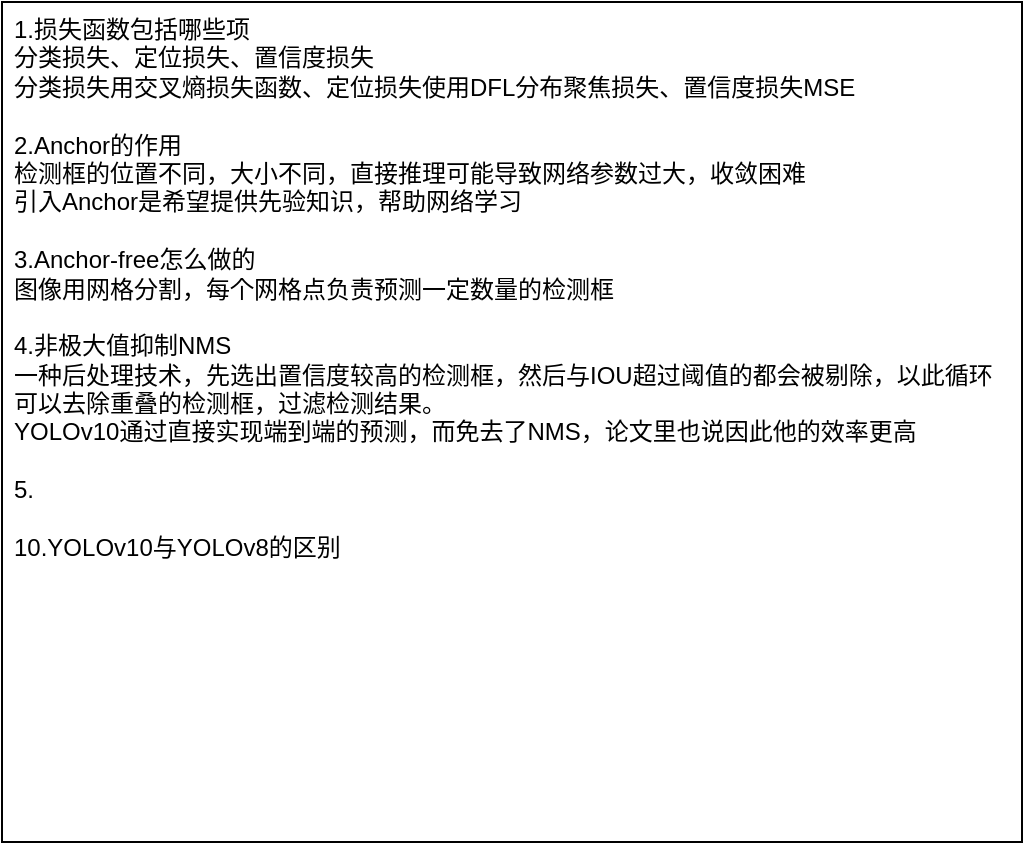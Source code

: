 <mxfile version="24.7.10">
  <diagram name="第 1 页" id="wOLRe9E4zsFwUeEninPA">
    <mxGraphModel dx="1060" dy="360" grid="1" gridSize="10" guides="1" tooltips="1" connect="1" arrows="1" fold="1" page="0" pageScale="1" pageWidth="827" pageHeight="1169" math="0" shadow="0">
      <root>
        <mxCell id="0" />
        <mxCell id="1" parent="0" />
        <mxCell id="58EVK1mVEbC9fUb4J-NJ-2" value="&lt;div&gt;1.损失函数包括哪些项&lt;/div&gt;&lt;div&gt;分类损失、定位损失、置信度损失&lt;/div&gt;&lt;div&gt;分类损失用交叉熵损失函数、定位损失使用DFL分布聚焦损失、置信度损失MSE&lt;/div&gt;&lt;div&gt;&lt;br&gt;&lt;/div&gt;&lt;div&gt;2.Anchor的作用&lt;/div&gt;&lt;div&gt;检测框的位置不同，大小不同，直接推理可能导致网络参数过大，收敛困难&lt;/div&gt;&lt;div&gt;引入Anchor是希望提供先验知识，帮助网络学习&lt;/div&gt;&lt;div&gt;&lt;br&gt;&lt;/div&gt;&lt;div&gt;3.Anchor-free怎么做的&lt;/div&gt;&lt;div&gt;图像用网格分割，每个网格点负责预测一定数量的检测框&lt;/div&gt;&lt;div&gt;&lt;br&gt;&lt;/div&gt;&lt;div&gt;4.非极大值抑制NMS&lt;/div&gt;&lt;div&gt;一种后处理技术，先选出置信度较高的检测框，然后与IOU超过阈值的都会被剔除，以此循环&lt;/div&gt;&lt;div&gt;可以去除重叠的检测框，过滤检测结果。&lt;/div&gt;&lt;div&gt;YOLOv10通过直接实现端到端的预测，而免去了NMS，论文里也说因此他的效率更高&lt;/div&gt;&lt;div&gt;&lt;br&gt;&lt;/div&gt;&lt;div&gt;5.&lt;/div&gt;&lt;div&gt;&lt;br&gt;&lt;/div&gt;&lt;div&gt;10.YOLOv10与YOLOv8的区别&lt;/div&gt;&lt;div&gt;&lt;br&gt;&lt;/div&gt;&lt;div&gt;&lt;br&gt;&lt;/div&gt;" style="rounded=0;whiteSpace=wrap;html=1;align=left;verticalAlign=top;spacingLeft=4;" vertex="1" parent="1">
          <mxGeometry x="-230" y="80" width="510" height="420" as="geometry" />
        </mxCell>
      </root>
    </mxGraphModel>
  </diagram>
</mxfile>
